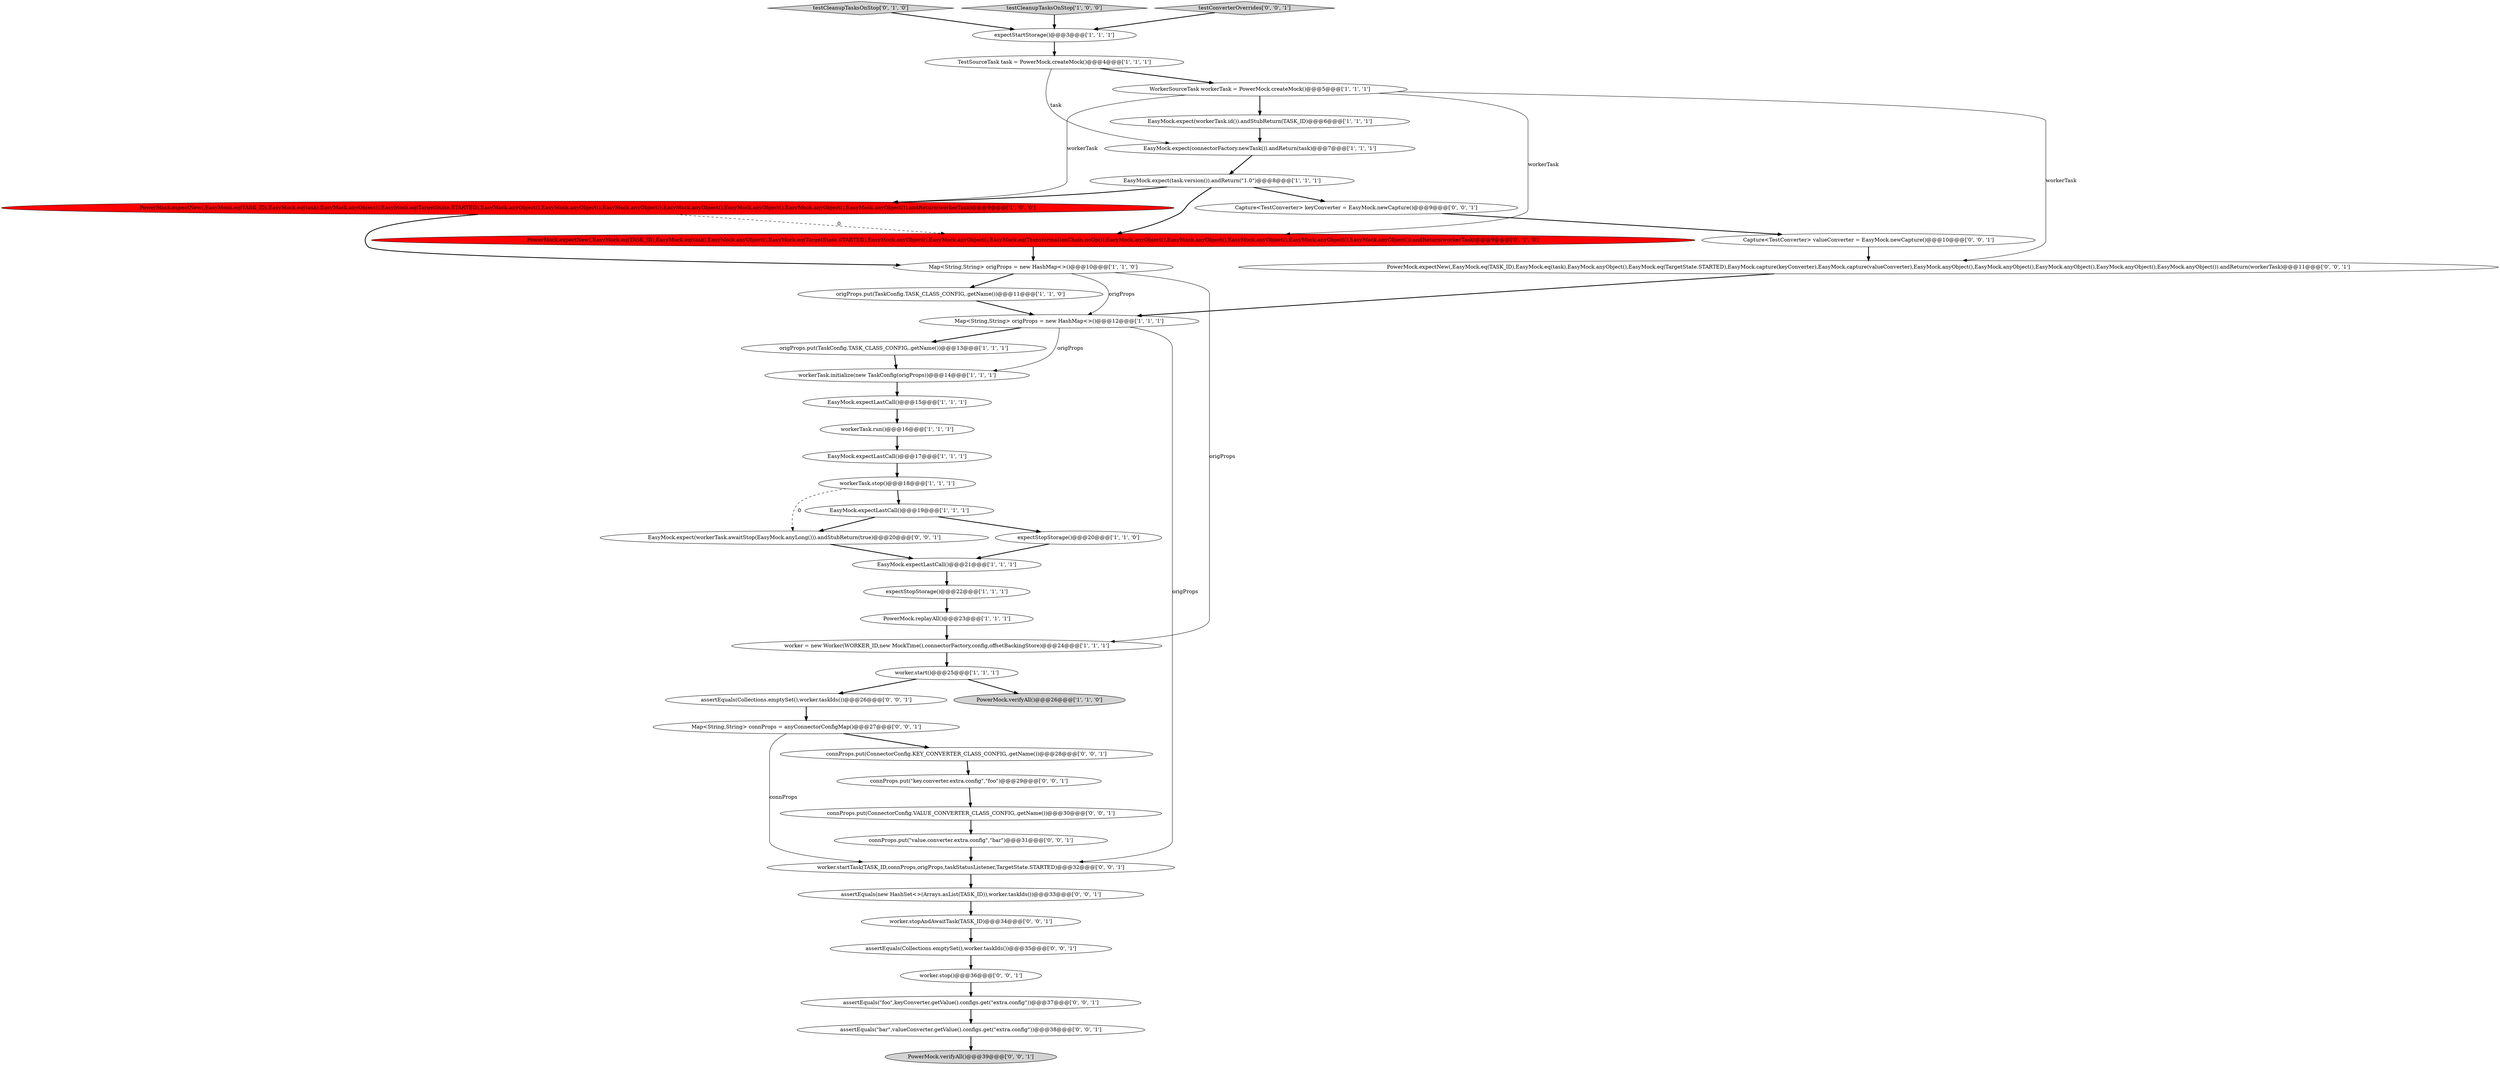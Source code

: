 digraph {
25 [style = filled, label = "testCleanupTasksOnStop['0', '1', '0']", fillcolor = lightgray, shape = diamond image = "AAA0AAABBB2BBB"];
28 [style = filled, label = "assertEquals(Collections.emptySet(),worker.taskIds())@@@35@@@['0', '0', '1']", fillcolor = white, shape = ellipse image = "AAA0AAABBB3BBB"];
4 [style = filled, label = "EasyMock.expect(task.version()).andReturn(\"1.0\")@@@8@@@['1', '1', '1']", fillcolor = white, shape = ellipse image = "AAA0AAABBB1BBB"];
24 [style = filled, label = "testCleanupTasksOnStop['1', '0', '0']", fillcolor = lightgray, shape = diamond image = "AAA0AAABBB1BBB"];
12 [style = filled, label = "expectStartStorage()@@@3@@@['1', '1', '1']", fillcolor = white, shape = ellipse image = "AAA0AAABBB1BBB"];
30 [style = filled, label = "connProps.put(ConnectorConfig.VALUE_CONVERTER_CLASS_CONFIG,.getName())@@@30@@@['0', '0', '1']", fillcolor = white, shape = ellipse image = "AAA0AAABBB3BBB"];
10 [style = filled, label = "workerTask.stop()@@@18@@@['1', '1', '1']", fillcolor = white, shape = ellipse image = "AAA0AAABBB1BBB"];
38 [style = filled, label = "connProps.put(\"value.converter.extra.config\",\"bar\")@@@31@@@['0', '0', '1']", fillcolor = white, shape = ellipse image = "AAA0AAABBB3BBB"];
3 [style = filled, label = "PowerMock.verifyAll()@@@26@@@['1', '1', '0']", fillcolor = lightgray, shape = ellipse image = "AAA0AAABBB1BBB"];
21 [style = filled, label = "EasyMock.expect(connectorFactory.newTask()).andReturn(task)@@@7@@@['1', '1', '1']", fillcolor = white, shape = ellipse image = "AAA0AAABBB1BBB"];
13 [style = filled, label = "EasyMock.expectLastCall()@@@21@@@['1', '1', '1']", fillcolor = white, shape = ellipse image = "AAA0AAABBB1BBB"];
32 [style = filled, label = "PowerMock.verifyAll()@@@39@@@['0', '0', '1']", fillcolor = lightgray, shape = ellipse image = "AAA0AAABBB3BBB"];
8 [style = filled, label = "EasyMock.expectLastCall()@@@19@@@['1', '1', '1']", fillcolor = white, shape = ellipse image = "AAA0AAABBB1BBB"];
14 [style = filled, label = "worker = new Worker(WORKER_ID,new MockTime(),connectorFactory,config,offsetBackingStore)@@@24@@@['1', '1', '1']", fillcolor = white, shape = ellipse image = "AAA0AAABBB1BBB"];
27 [style = filled, label = "assertEquals(new HashSet<>(Arrays.asList(TASK_ID)),worker.taskIds())@@@33@@@['0', '0', '1']", fillcolor = white, shape = ellipse image = "AAA0AAABBB3BBB"];
31 [style = filled, label = "Map<String,String> connProps = anyConnectorConfigMap()@@@27@@@['0', '0', '1']", fillcolor = white, shape = ellipse image = "AAA0AAABBB3BBB"];
17 [style = filled, label = "EasyMock.expect(workerTask.id()).andStubReturn(TASK_ID)@@@6@@@['1', '1', '1']", fillcolor = white, shape = ellipse image = "AAA0AAABBB1BBB"];
36 [style = filled, label = "EasyMock.expect(workerTask.awaitStop(EasyMock.anyLong())).andStubReturn(true)@@@20@@@['0', '0', '1']", fillcolor = white, shape = ellipse image = "AAA0AAABBB3BBB"];
42 [style = filled, label = "connProps.put(\"key.converter.extra.config\",\"foo\")@@@29@@@['0', '0', '1']", fillcolor = white, shape = ellipse image = "AAA0AAABBB3BBB"];
6 [style = filled, label = "TestSourceTask task = PowerMock.createMock()@@@4@@@['1', '1', '1']", fillcolor = white, shape = ellipse image = "AAA0AAABBB1BBB"];
29 [style = filled, label = "Capture<TestConverter> valueConverter = EasyMock.newCapture()@@@10@@@['0', '0', '1']", fillcolor = white, shape = ellipse image = "AAA0AAABBB3BBB"];
33 [style = filled, label = "assertEquals(\"bar\",valueConverter.getValue().configs.get(\"extra.config\"))@@@38@@@['0', '0', '1']", fillcolor = white, shape = ellipse image = "AAA0AAABBB3BBB"];
2 [style = filled, label = "expectStopStorage()@@@22@@@['1', '1', '1']", fillcolor = white, shape = ellipse image = "AAA0AAABBB1BBB"];
0 [style = filled, label = "PowerMock.expectNew(,EasyMock.eq(TASK_ID),EasyMock.eq(task),EasyMock.anyObject(),EasyMock.eq(TargetState.STARTED),EasyMock.anyObject(),EasyMock.anyObject(),EasyMock.anyObject(),EasyMock.anyObject(),EasyMock.anyObject(),EasyMock.anyObject(),EasyMock.anyObject()).andReturn(workerTask)@@@9@@@['1', '0', '0']", fillcolor = red, shape = ellipse image = "AAA1AAABBB1BBB"];
34 [style = filled, label = "assertEquals(Collections.emptySet(),worker.taskIds())@@@26@@@['0', '0', '1']", fillcolor = white, shape = ellipse image = "AAA0AAABBB3BBB"];
5 [style = filled, label = "EasyMock.expectLastCall()@@@17@@@['1', '1', '1']", fillcolor = white, shape = ellipse image = "AAA0AAABBB1BBB"];
9 [style = filled, label = "workerTask.initialize(new TaskConfig(origProps))@@@14@@@['1', '1', '1']", fillcolor = white, shape = ellipse image = "AAA0AAABBB1BBB"];
45 [style = filled, label = "testConverterOverrides['0', '0', '1']", fillcolor = lightgray, shape = diamond image = "AAA0AAABBB3BBB"];
11 [style = filled, label = "PowerMock.replayAll()@@@23@@@['1', '1', '1']", fillcolor = white, shape = ellipse image = "AAA0AAABBB1BBB"];
20 [style = filled, label = "workerTask.run()@@@16@@@['1', '1', '1']", fillcolor = white, shape = ellipse image = "AAA0AAABBB1BBB"];
41 [style = filled, label = "assertEquals(\"foo\",keyConverter.getValue().configs.get(\"extra.config\"))@@@37@@@['0', '0', '1']", fillcolor = white, shape = ellipse image = "AAA0AAABBB3BBB"];
18 [style = filled, label = "Map<String,String> origProps = new HashMap<>()@@@10@@@['1', '1', '0']", fillcolor = white, shape = ellipse image = "AAA0AAABBB1BBB"];
44 [style = filled, label = "worker.startTask(TASK_ID,connProps,origProps,taskStatusListener,TargetState.STARTED)@@@32@@@['0', '0', '1']", fillcolor = white, shape = ellipse image = "AAA0AAABBB3BBB"];
26 [style = filled, label = "PowerMock.expectNew(,EasyMock.eq(TASK_ID),EasyMock.eq(task),EasyMock.anyObject(),EasyMock.eq(TargetState.STARTED),EasyMock.anyObject(),EasyMock.anyObject(),EasyMock.eq(TransformationChain.noOp()),EasyMock.anyObject(),EasyMock.anyObject(),EasyMock.anyObject(),EasyMock.anyObject(),EasyMock.anyObject()).andReturn(workerTask)@@@9@@@['0', '1', '0']", fillcolor = red, shape = ellipse image = "AAA1AAABBB2BBB"];
15 [style = filled, label = "EasyMock.expectLastCall()@@@15@@@['1', '1', '1']", fillcolor = white, shape = ellipse image = "AAA0AAABBB1BBB"];
37 [style = filled, label = "worker.stop()@@@36@@@['0', '0', '1']", fillcolor = white, shape = ellipse image = "AAA0AAABBB3BBB"];
22 [style = filled, label = "origProps.put(TaskConfig.TASK_CLASS_CONFIG,.getName())@@@11@@@['1', '1', '0']", fillcolor = white, shape = ellipse image = "AAA0AAABBB1BBB"];
43 [style = filled, label = "PowerMock.expectNew(,EasyMock.eq(TASK_ID),EasyMock.eq(task),EasyMock.anyObject(),EasyMock.eq(TargetState.STARTED),EasyMock.capture(keyConverter),EasyMock.capture(valueConverter),EasyMock.anyObject(),EasyMock.anyObject(),EasyMock.anyObject(),EasyMock.anyObject(),EasyMock.anyObject()).andReturn(workerTask)@@@11@@@['0', '0', '1']", fillcolor = white, shape = ellipse image = "AAA0AAABBB3BBB"];
35 [style = filled, label = "Capture<TestConverter> keyConverter = EasyMock.newCapture()@@@9@@@['0', '0', '1']", fillcolor = white, shape = ellipse image = "AAA0AAABBB3BBB"];
7 [style = filled, label = "worker.start()@@@25@@@['1', '1', '1']", fillcolor = white, shape = ellipse image = "AAA0AAABBB1BBB"];
1 [style = filled, label = "Map<String,String> origProps = new HashMap<>()@@@12@@@['1', '1', '1']", fillcolor = white, shape = ellipse image = "AAA0AAABBB1BBB"];
39 [style = filled, label = "worker.stopAndAwaitTask(TASK_ID)@@@34@@@['0', '0', '1']", fillcolor = white, shape = ellipse image = "AAA0AAABBB3BBB"];
23 [style = filled, label = "WorkerSourceTask workerTask = PowerMock.createMock()@@@5@@@['1', '1', '1']", fillcolor = white, shape = ellipse image = "AAA0AAABBB1BBB"];
40 [style = filled, label = "connProps.put(ConnectorConfig.KEY_CONVERTER_CLASS_CONFIG,.getName())@@@28@@@['0', '0', '1']", fillcolor = white, shape = ellipse image = "AAA0AAABBB3BBB"];
19 [style = filled, label = "origProps.put(TaskConfig.TASK_CLASS_CONFIG,.getName())@@@13@@@['1', '1', '1']", fillcolor = white, shape = ellipse image = "AAA0AAABBB1BBB"];
16 [style = filled, label = "expectStopStorage()@@@20@@@['1', '1', '0']", fillcolor = white, shape = ellipse image = "AAA0AAABBB1BBB"];
5->10 [style = bold, label=""];
8->16 [style = bold, label=""];
30->38 [style = bold, label=""];
24->12 [style = bold, label=""];
16->13 [style = bold, label=""];
4->35 [style = bold, label=""];
28->37 [style = bold, label=""];
35->29 [style = bold, label=""];
38->44 [style = bold, label=""];
11->14 [style = bold, label=""];
10->36 [style = dashed, label="0"];
6->21 [style = solid, label="task"];
6->23 [style = bold, label=""];
37->41 [style = bold, label=""];
26->18 [style = bold, label=""];
4->26 [style = bold, label=""];
34->31 [style = bold, label=""];
0->26 [style = dashed, label="0"];
31->44 [style = solid, label="connProps"];
12->6 [style = bold, label=""];
39->28 [style = bold, label=""];
7->3 [style = bold, label=""];
18->1 [style = solid, label="origProps"];
23->26 [style = solid, label="workerTask"];
4->0 [style = bold, label=""];
20->5 [style = bold, label=""];
14->7 [style = bold, label=""];
45->12 [style = bold, label=""];
23->43 [style = solid, label="workerTask"];
23->0 [style = solid, label="workerTask"];
27->39 [style = bold, label=""];
8->36 [style = bold, label=""];
36->13 [style = bold, label=""];
18->22 [style = bold, label=""];
7->34 [style = bold, label=""];
10->8 [style = bold, label=""];
19->9 [style = bold, label=""];
25->12 [style = bold, label=""];
42->30 [style = bold, label=""];
9->15 [style = bold, label=""];
15->20 [style = bold, label=""];
43->1 [style = bold, label=""];
29->43 [style = bold, label=""];
31->40 [style = bold, label=""];
23->17 [style = bold, label=""];
0->18 [style = bold, label=""];
33->32 [style = bold, label=""];
18->14 [style = solid, label="origProps"];
21->4 [style = bold, label=""];
22->1 [style = bold, label=""];
41->33 [style = bold, label=""];
1->19 [style = bold, label=""];
44->27 [style = bold, label=""];
1->9 [style = solid, label="origProps"];
17->21 [style = bold, label=""];
40->42 [style = bold, label=""];
2->11 [style = bold, label=""];
1->44 [style = solid, label="origProps"];
13->2 [style = bold, label=""];
}

